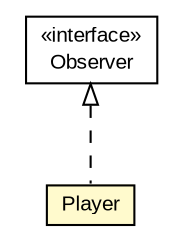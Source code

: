 #!/usr/local/bin/dot
#
# Class diagram 
# Generated by UMLGraph version R5_6-24-gf6e263 (http://www.umlgraph.org/)
#

digraph G {
	edge [fontname="arial",fontsize=10,labelfontname="arial",labelfontsize=10];
	node [fontname="arial",fontsize=10,shape=plaintext];
	nodesep=0.25;
	ranksep=0.5;
	// Player
	c150 [label=<<table title="Player" border="0" cellborder="1" cellspacing="0" cellpadding="2" port="p" bgcolor="lemonChiffon" href="./Player.html">
		<tr><td><table border="0" cellspacing="0" cellpadding="1">
<tr><td align="center" balign="center"> Player </td></tr>
		</table></td></tr>
		</table>>, URL="./Player.html", fontname="arial", fontcolor="black", fontsize=10.0];
	//Player implements java.util.Observer
	c156:p -> c150:p [dir=back,arrowtail=empty,style=dashed];
	// java.util.Observer
	c156 [label=<<table title="java.util.Observer" border="0" cellborder="1" cellspacing="0" cellpadding="2" port="p" href="http://java.sun.com/j2se/1.4.2/docs/api/java/util/Observer.html">
		<tr><td><table border="0" cellspacing="0" cellpadding="1">
<tr><td align="center" balign="center"> &#171;interface&#187; </td></tr>
<tr><td align="center" balign="center"> Observer </td></tr>
		</table></td></tr>
		</table>>, URL="http://java.sun.com/j2se/1.4.2/docs/api/java/util/Observer.html", fontname="arial", fontcolor="black", fontsize=10.0];
}

